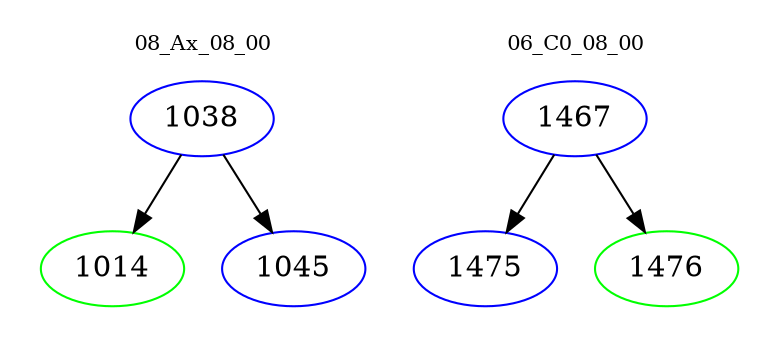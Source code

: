 digraph{
subgraph cluster_0 {
color = white
label = "08_Ax_08_00";
fontsize=10;
T0_1038 [label="1038", color="blue"]
T0_1038 -> T0_1014 [color="black"]
T0_1014 [label="1014", color="green"]
T0_1038 -> T0_1045 [color="black"]
T0_1045 [label="1045", color="blue"]
}
subgraph cluster_1 {
color = white
label = "06_C0_08_00";
fontsize=10;
T1_1467 [label="1467", color="blue"]
T1_1467 -> T1_1475 [color="black"]
T1_1475 [label="1475", color="blue"]
T1_1467 -> T1_1476 [color="black"]
T1_1476 [label="1476", color="green"]
}
}
